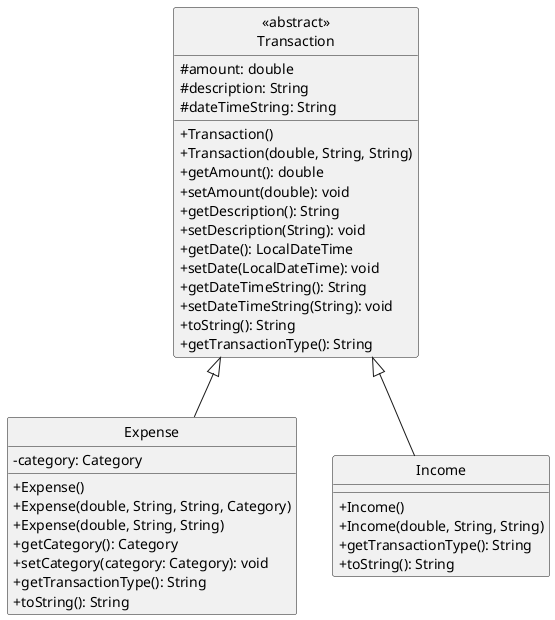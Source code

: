 @startuml
skinparam classAttributeIconSize 0
hide circle
class "<<abstract>>\nTransaction" {
    # amount: double
    # description: String
    # dateTimeString: String
    + Transaction()
    + Transaction(double, String, String)
    + getAmount(): double
    + setAmount(double): void
    + getDescription(): String
    + setDescription(String): void
    + getDate(): LocalDateTime
    + setDate(LocalDateTime): void
    + getDateTimeString(): String
    + setDateTimeString(String): void
    + toString(): String
    + getTransactionType(): String
}
class Expense {
    -category: Category
    +Expense()
    +Expense(double, String, String, Category)
    +Expense(double, String, String)
    +getCategory(): Category
    +setCategory(category: Category): void
    +getTransactionType(): String
    +toString(): String
}
class Income {
    +Income()
    +Income(double, String, String)
    +getTransactionType(): String
    +toString(): String
}
"<<abstract>>\nTransaction" <|-- Expense
"<<abstract>>\nTransaction" <|-- Income
@enduml
